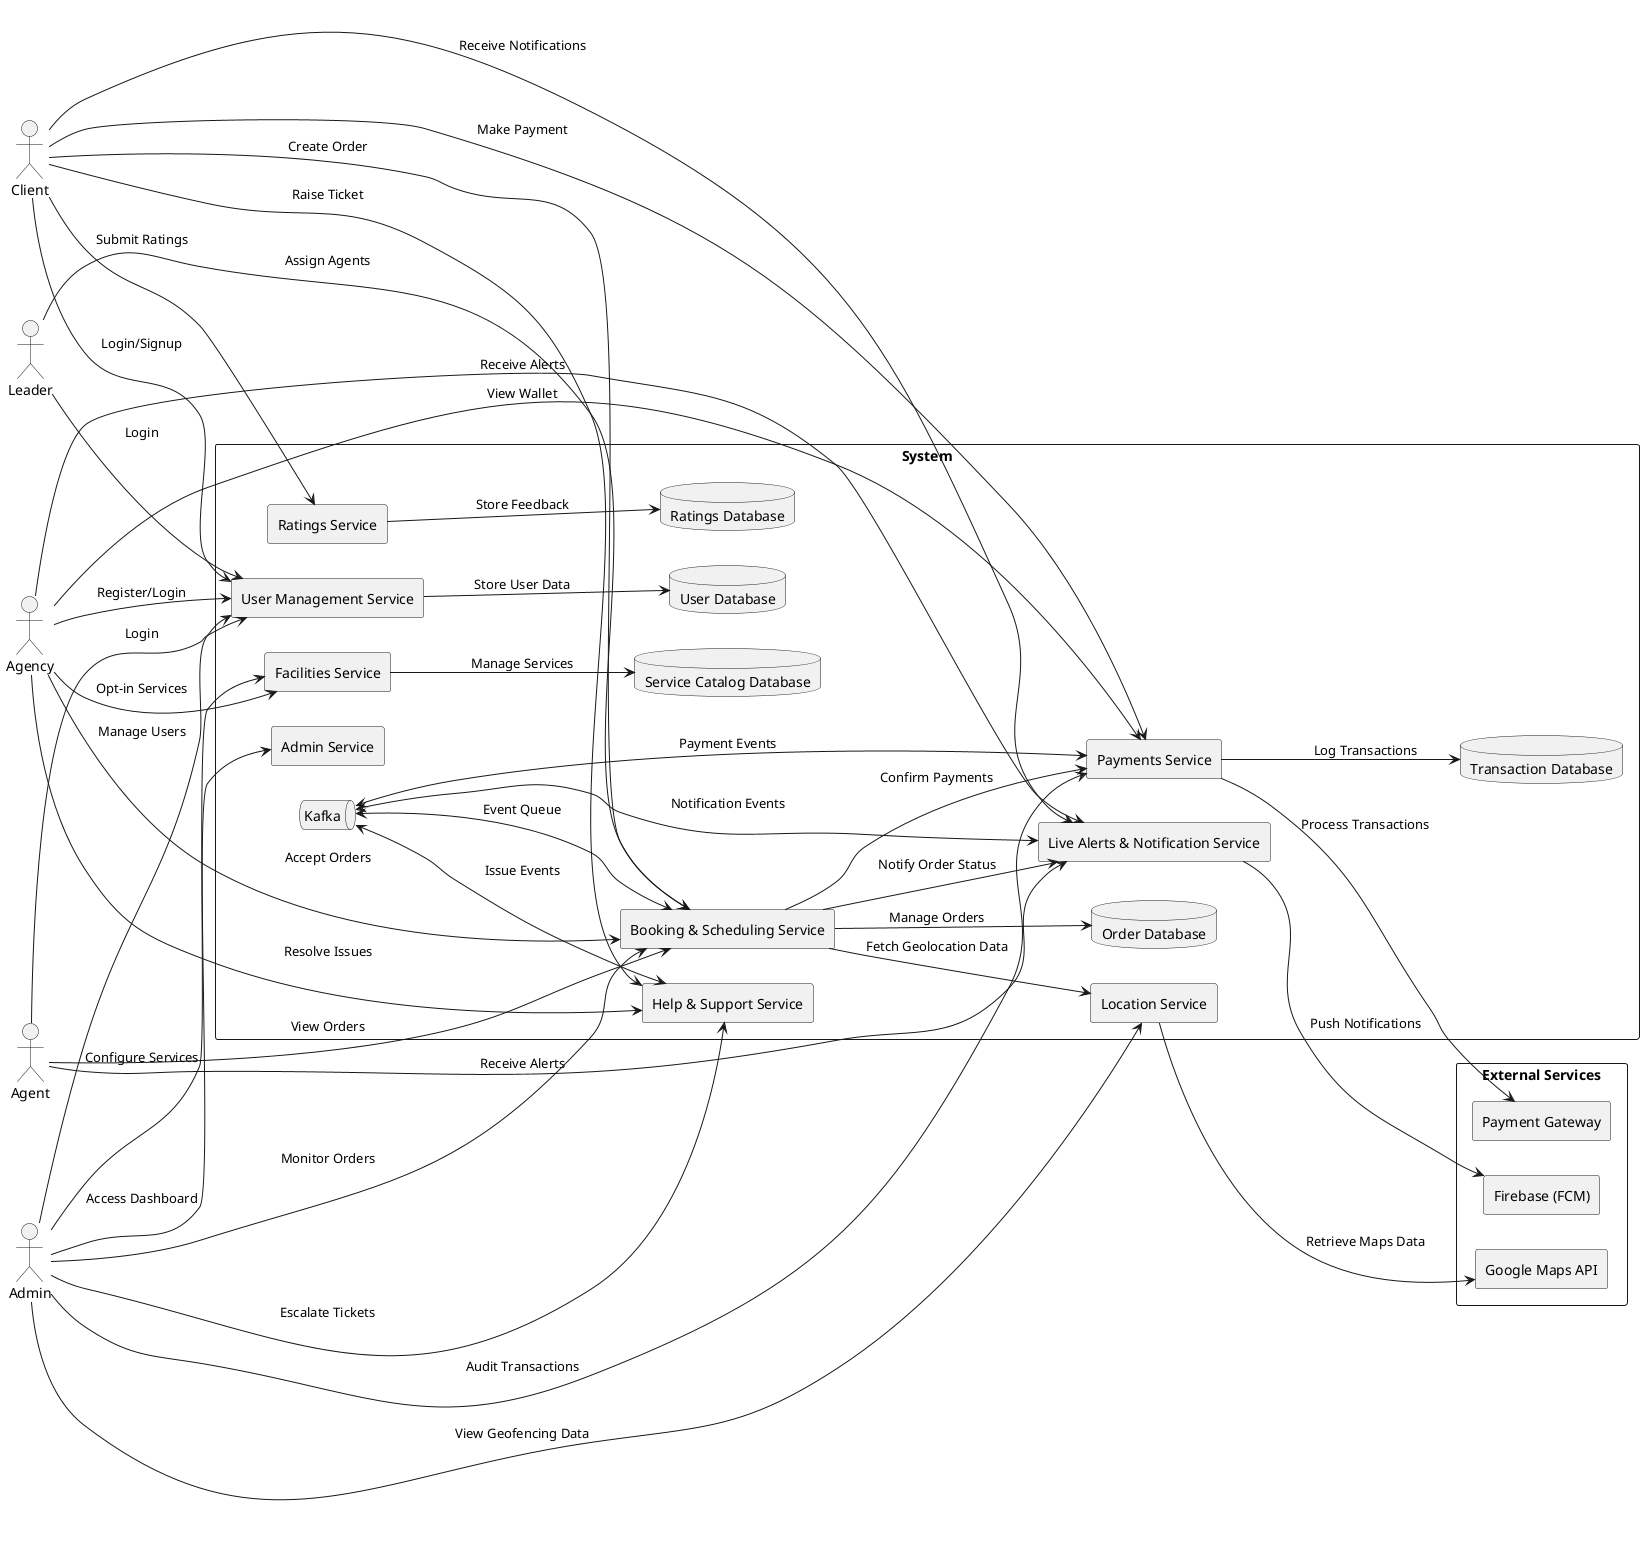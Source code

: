 @startuml
left to right direction
skinparam componentStyle rectangle

actor Client
actor Agency
actor Leader
actor Agent
actor Admin

rectangle "System" {
    component "User Management Service" as UMS
    component "Facilities Service" as FS
    component "Booking & Scheduling Service" as BSS
    component "Live Alerts & Notification Service" as LANS
    component "Payments Service" as PS
    component "Help & Support Service" as HSS
    component "Ratings Service" as RS
    component "Location Service" as LS
    component "Admin Service" as AS

    database "User Database" as DB_User
    database "Service Catalog Database" as DB_Facilities
    database "Order Database" as DB_Orders
    database "Transaction Database" as DB_Transactions
    database "Ratings Database" as DB_Ratings
    queue "Kafka" as Kafka

}

rectangle "External Services" {

    component "Payment Gateway" as PG
    component "Firebase (FCM)" as FCM
    component "Google Maps API" as GMA
    }

Client --> UMS : Login/Signup
Client --> BSS : Create Order
Client --> LANS : Receive Notifications
Client --> PS : Make Payment
Client --> HSS : Raise Ticket
Client --> RS : Submit Ratings

Agency --> UMS : Register/Login
Agency --> FS : Opt-in Services
Agency --> BSS : Accept Orders
Agency --> LANS : Receive Alerts
Agency --> HSS : Resolve Issues
Agency --> PS : View Wallet

Leader --> UMS : Login
Leader --> BSS : Assign Agents

Agent --> UMS : Login
Agent --> BSS : View Orders
Agent --> LANS : Receive Alerts

Admin --> UMS : Manage Users
Admin --> FS : Configure Services
Admin --> AS : Access Dashboard
Admin --> BSS : Monitor Orders
Admin --> PS : Audit Transactions
Admin --> HSS : Escalate Tickets
Admin --> LS : View Geofencing Data

BSS --> LS : Fetch Geolocation Data
BSS --> PS : Confirm Payments
BSS --> LANS : Notify Order Status

LANS --> FCM : Push Notifications
PS --> PG : Process Transactions
LS --> GMA : Retrieve Maps Data

UMS --> DB_User : Store User Data
FS --> DB_Facilities : Manage Services
BSS --> DB_Orders : Manage Orders
PS --> DB_Transactions : Log Transactions
RS --> DB_Ratings : Store Feedback

Kafka <--> BSS : Event Queue
Kafka <--> LANS : Notification Events
Kafka <--> PS : Payment Events
Kafka <--> HSS : Issue Events

@enduml
